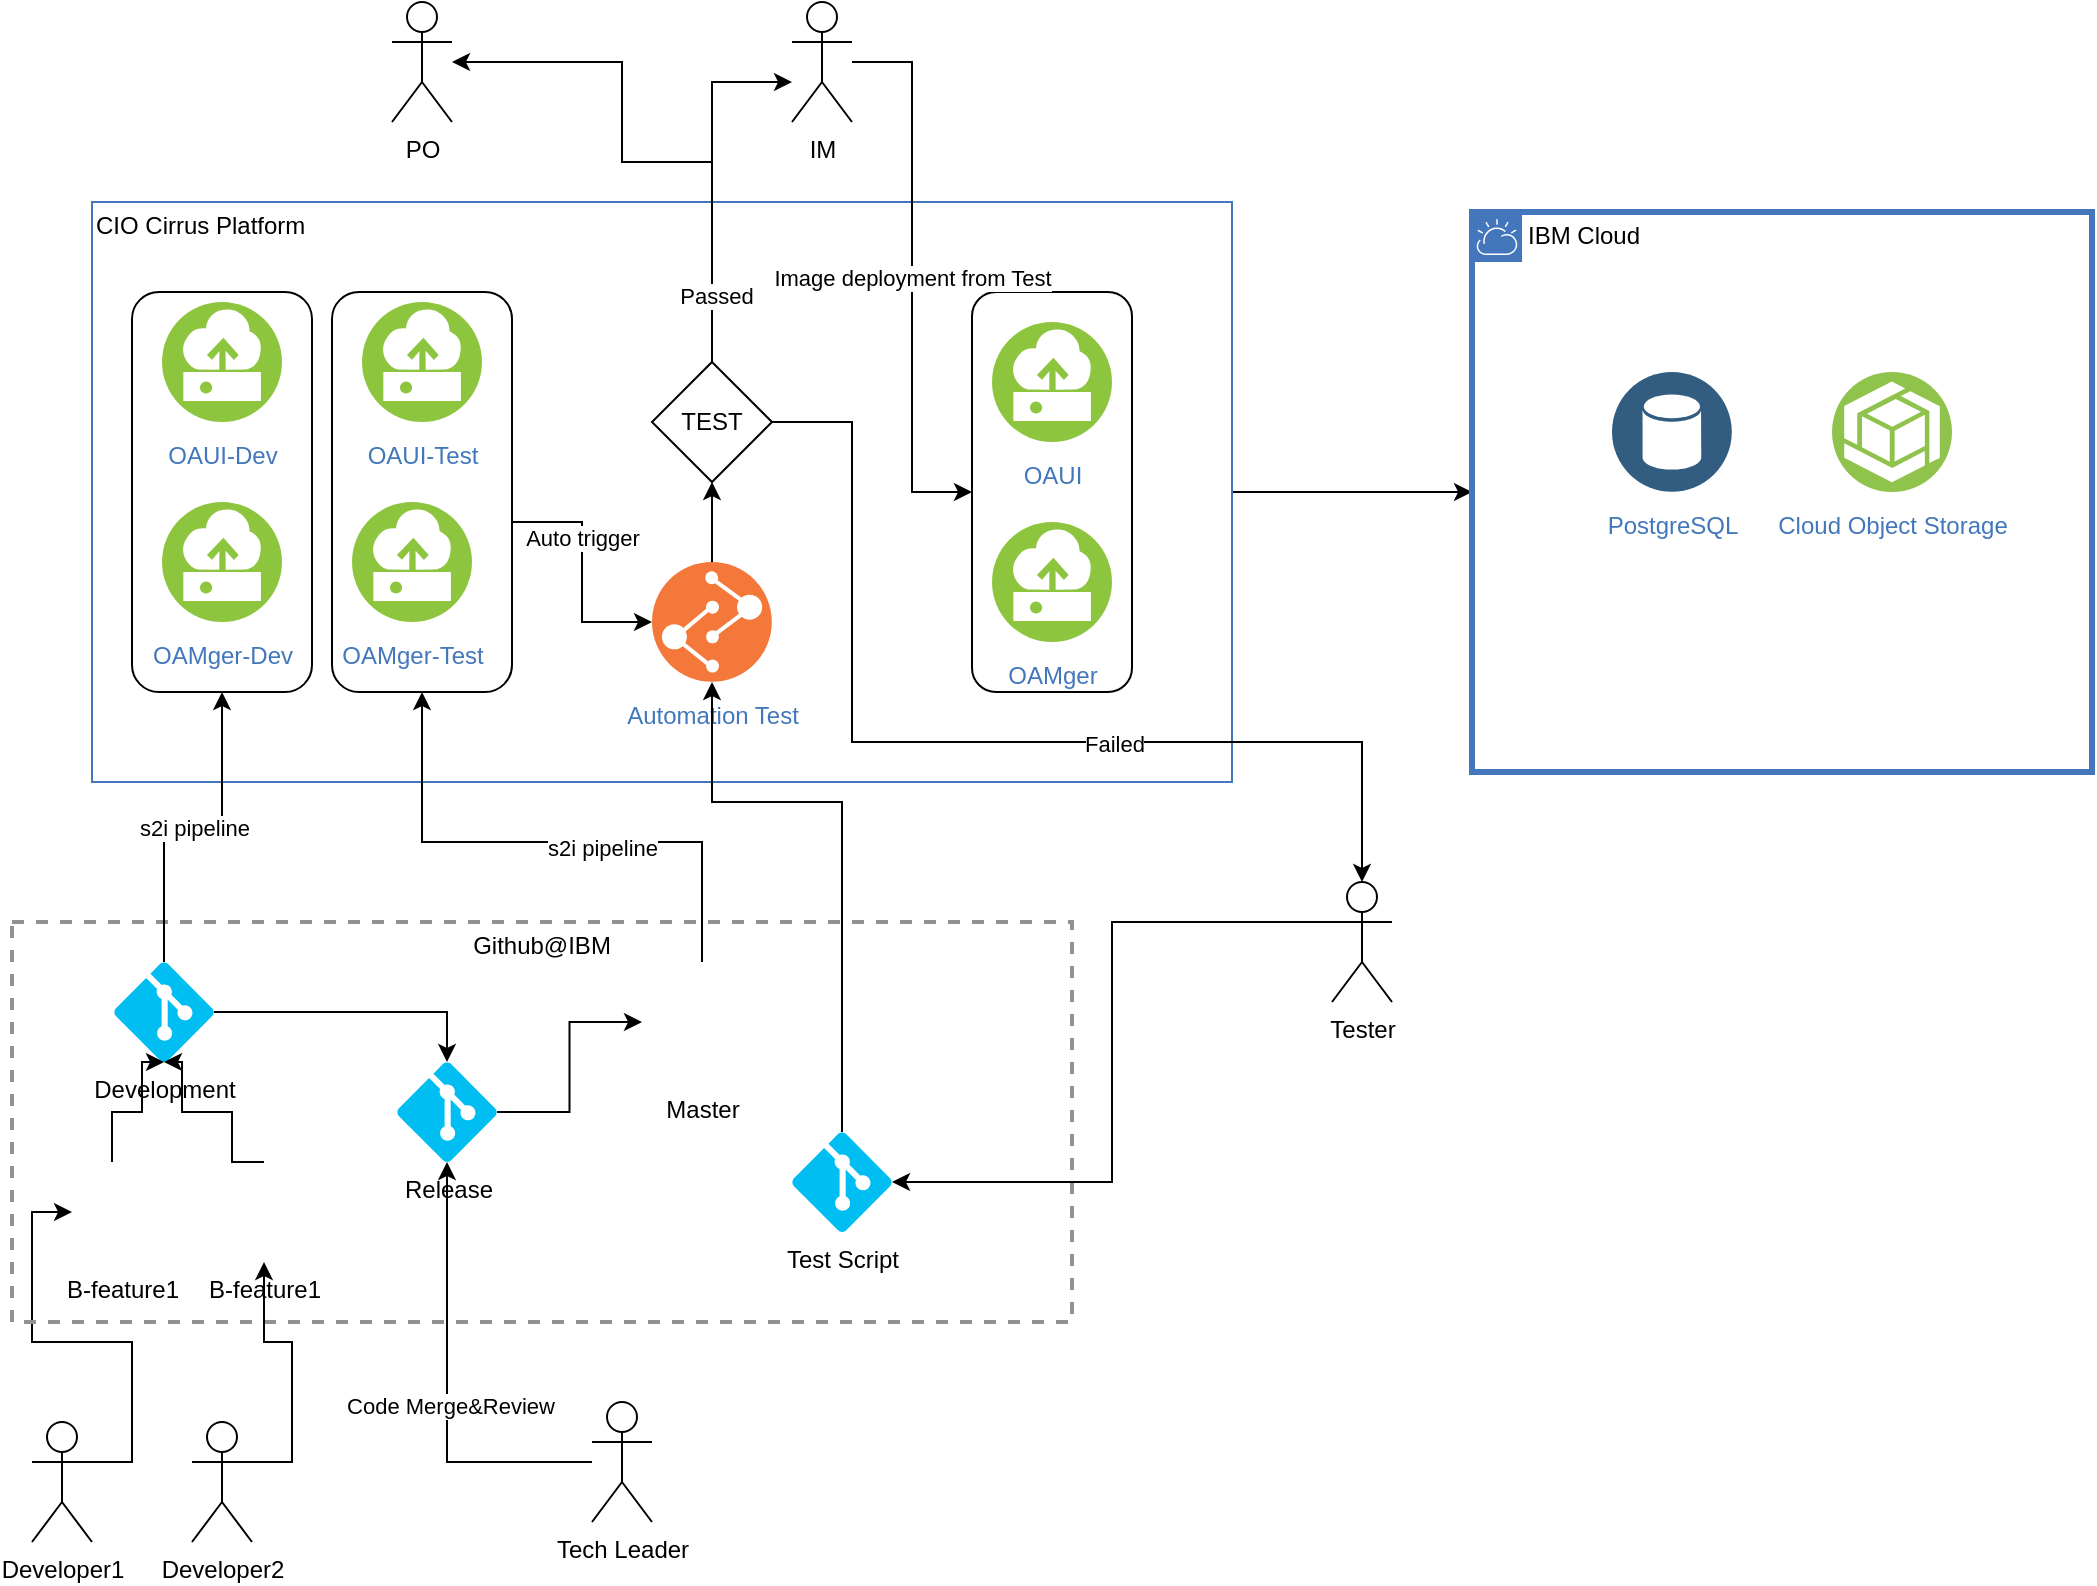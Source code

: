 <mxfile version="14.1.9" type="github">
  <diagram id="lAhwio3GkK_GUmbuqZyD" name="DevOpsOperational ">
    <mxGraphModel dx="1186" dy="1647" grid="1" gridSize="10" guides="1" tooltips="1" connect="1" arrows="1" fold="1" page="1" pageScale="1" pageWidth="850" pageHeight="1100" math="0" shadow="0">
      <root>
        <mxCell id="B3dLvujgC0S1AtSiqt7I-0" />
        <mxCell id="B3dLvujgC0S1AtSiqt7I-1" parent="B3dLvujgC0S1AtSiqt7I-0" />
        <mxCell id="aTg5BuVHJrMheaPNKzdb-43" style="edgeStyle=orthogonalEdgeStyle;rounded=0;orthogonalLoop=1;jettySize=auto;html=1;exitX=1;exitY=0.5;exitDx=0;exitDy=0;" edge="1" parent="B3dLvujgC0S1AtSiqt7I-1" source="aTg5BuVHJrMheaPNKzdb-2" target="aTg5BuVHJrMheaPNKzdb-1">
          <mxGeometry relative="1" as="geometry" />
        </mxCell>
        <mxCell id="aTg5BuVHJrMheaPNKzdb-2" value="&lt;div align=&quot;left&quot;&gt;CIO Cirrus Platform&lt;/div&gt;" style="fontStyle=0;verticalAlign=top;align=left;spacingTop=-2;fillColor=none;rounded=0;whiteSpace=wrap;html=1;strokeColor=#4376BB;strokeWidth=1;dashed=0;container=1;collapsible=0;expand=0;recursiveResize=0;" vertex="1" parent="B3dLvujgC0S1AtSiqt7I-1">
          <mxGeometry x="110" y="60" width="570" height="290" as="geometry" />
        </mxCell>
        <mxCell id="aTg5BuVHJrMheaPNKzdb-27" value="" style="rounded=1;whiteSpace=wrap;html=1;fillColor=#FFFFFF;" vertex="1" parent="aTg5BuVHJrMheaPNKzdb-2">
          <mxGeometry x="440" y="45" width="80" height="200" as="geometry" />
        </mxCell>
        <mxCell id="aTg5BuVHJrMheaPNKzdb-46" value="Auto trigger" style="edgeStyle=orthogonalEdgeStyle;rounded=0;orthogonalLoop=1;jettySize=auto;html=1;exitX=1;exitY=0.75;exitDx=0;exitDy=0;entryX=0;entryY=0.5;entryDx=0;entryDy=0;" edge="1" parent="aTg5BuVHJrMheaPNKzdb-2" source="aTg5BuVHJrMheaPNKzdb-26" target="aTg5BuVHJrMheaPNKzdb-45">
          <mxGeometry relative="1" as="geometry">
            <Array as="points">
              <mxPoint x="210" y="160" />
              <mxPoint x="245" y="160" />
              <mxPoint x="245" y="210" />
            </Array>
          </mxGeometry>
        </mxCell>
        <mxCell id="aTg5BuVHJrMheaPNKzdb-26" value="" style="rounded=1;whiteSpace=wrap;html=1;fillColor=#FFFFFF;shadow=0;" vertex="1" parent="aTg5BuVHJrMheaPNKzdb-2">
          <mxGeometry x="120" y="45" width="90" height="200" as="geometry" />
        </mxCell>
        <mxCell id="aTg5BuVHJrMheaPNKzdb-25" value="" style="rounded=1;whiteSpace=wrap;html=1;fillColor=#FFFFFF;" vertex="1" parent="aTg5BuVHJrMheaPNKzdb-2">
          <mxGeometry x="20" y="45" width="90" height="200" as="geometry" />
        </mxCell>
        <mxCell id="aTg5BuVHJrMheaPNKzdb-3" value="OAUI-Dev" style="aspect=fixed;perimeter=ellipsePerimeter;html=1;align=center;shadow=0;dashed=0;fontColor=#4277BB;labelBackgroundColor=#ffffff;fontSize=12;spacingTop=3;image;image=img/lib/ibm/vpc/Instance.svg;" vertex="1" parent="aTg5BuVHJrMheaPNKzdb-2">
          <mxGeometry x="35" y="50" width="60" height="60" as="geometry" />
        </mxCell>
        <mxCell id="aTg5BuVHJrMheaPNKzdb-6" value="OAMger-Dev" style="aspect=fixed;perimeter=ellipsePerimeter;html=1;align=center;shadow=0;dashed=0;fontColor=#4277BB;labelBackgroundColor=#ffffff;fontSize=12;spacingTop=3;image;image=img/lib/ibm/vpc/Instance.svg;" vertex="1" parent="aTg5BuVHJrMheaPNKzdb-2">
          <mxGeometry x="35" y="150" width="60" height="60" as="geometry" />
        </mxCell>
        <mxCell id="aTg5BuVHJrMheaPNKzdb-12" value="OAUI-Test" style="aspect=fixed;perimeter=ellipsePerimeter;html=1;align=center;shadow=0;dashed=0;fontColor=#4277BB;labelBackgroundColor=#ffffff;fontSize=12;spacingTop=3;image;image=img/lib/ibm/vpc/Instance.svg;" vertex="1" parent="aTg5BuVHJrMheaPNKzdb-2">
          <mxGeometry x="135" y="50" width="60" height="60" as="geometry" />
        </mxCell>
        <mxCell id="aTg5BuVHJrMheaPNKzdb-13" value="OAMger-Test" style="aspect=fixed;perimeter=ellipsePerimeter;html=1;align=center;shadow=0;dashed=0;fontColor=#4277BB;labelBackgroundColor=#ffffff;fontSize=12;spacingTop=3;image;image=img/lib/ibm/vpc/Instance.svg;" vertex="1" parent="aTg5BuVHJrMheaPNKzdb-2">
          <mxGeometry x="130" y="150" width="60" height="60" as="geometry" />
        </mxCell>
        <mxCell id="aTg5BuVHJrMheaPNKzdb-14" value="OAUI" style="aspect=fixed;perimeter=ellipsePerimeter;html=1;align=center;shadow=0;dashed=0;fontColor=#4277BB;labelBackgroundColor=#ffffff;fontSize=12;spacingTop=3;image;image=img/lib/ibm/vpc/Instance.svg;" vertex="1" parent="aTg5BuVHJrMheaPNKzdb-2">
          <mxGeometry x="450" y="60" width="60" height="60" as="geometry" />
        </mxCell>
        <mxCell id="aTg5BuVHJrMheaPNKzdb-15" value="OAMger" style="aspect=fixed;perimeter=ellipsePerimeter;html=1;align=center;shadow=0;dashed=0;fontColor=#4277BB;labelBackgroundColor=#ffffff;fontSize=12;spacingTop=3;image;image=img/lib/ibm/vpc/Instance.svg;" vertex="1" parent="aTg5BuVHJrMheaPNKzdb-2">
          <mxGeometry x="450" y="160" width="60" height="60" as="geometry" />
        </mxCell>
        <mxCell id="aTg5BuVHJrMheaPNKzdb-56" style="edgeStyle=orthogonalEdgeStyle;rounded=0;orthogonalLoop=1;jettySize=auto;html=1;exitX=0.5;exitY=0;exitDx=0;exitDy=0;entryX=0.5;entryY=1;entryDx=0;entryDy=0;" edge="1" parent="aTg5BuVHJrMheaPNKzdb-2" source="aTg5BuVHJrMheaPNKzdb-45" target="aTg5BuVHJrMheaPNKzdb-55">
          <mxGeometry relative="1" as="geometry" />
        </mxCell>
        <mxCell id="aTg5BuVHJrMheaPNKzdb-45" value="Automation Test" style="aspect=fixed;perimeter=ellipsePerimeter;html=1;align=center;shadow=0;dashed=0;fontColor=#4277BB;labelBackgroundColor=#ffffff;fontSize=12;spacingTop=3;image;image=img/lib/ibm/devops/build_test.svg;fillColor=#FFFFFF;" vertex="1" parent="aTg5BuVHJrMheaPNKzdb-2">
          <mxGeometry x="280" y="180" width="60" height="60" as="geometry" />
        </mxCell>
        <mxCell id="aTg5BuVHJrMheaPNKzdb-55" value="TEST" style="rhombus;whiteSpace=wrap;html=1;shadow=0;fillColor=#FFFFFF;" vertex="1" parent="aTg5BuVHJrMheaPNKzdb-2">
          <mxGeometry x="280" y="80" width="60" height="60" as="geometry" />
        </mxCell>
        <mxCell id="aTg5BuVHJrMheaPNKzdb-1" value="IBM Cloud" style="shape=mxgraph.ibm.box;prType=cloud;fontStyle=0;verticalAlign=top;align=left;spacingLeft=32;spacingTop=4;fillColor=none;rounded=0;whiteSpace=wrap;html=1;strokeColor=#4376BB;strokeWidth=3;dashed=0;container=1;spacing=-4;collapsible=0;expand=0;recursiveResize=0;" vertex="1" parent="B3dLvujgC0S1AtSiqt7I-1">
          <mxGeometry x="800" y="65" width="310" height="280" as="geometry" />
        </mxCell>
        <mxCell id="aTg5BuVHJrMheaPNKzdb-4" value="PostgreSQL" style="aspect=fixed;perimeter=ellipsePerimeter;html=1;align=center;shadow=0;dashed=0;fontColor=#4277BB;labelBackgroundColor=#ffffff;fontSize=12;spacingTop=3;image;image=img/lib/ibm/data/data_services.svg;" vertex="1" parent="aTg5BuVHJrMheaPNKzdb-1">
          <mxGeometry x="70" y="80" width="60" height="60" as="geometry" />
        </mxCell>
        <mxCell id="aTg5BuVHJrMheaPNKzdb-5" value="Cloud Object Storage " style="aspect=fixed;perimeter=ellipsePerimeter;html=1;align=center;shadow=0;dashed=0;fontColor=#4277BB;labelBackgroundColor=#ffffff;fontSize=12;spacingTop=3;image;image=img/lib/ibm/vpc/ObjectStorage.svg;" vertex="1" parent="aTg5BuVHJrMheaPNKzdb-1">
          <mxGeometry x="180" y="80" width="60" height="60" as="geometry" />
        </mxCell>
        <mxCell id="aTg5BuVHJrMheaPNKzdb-41" style="edgeStyle=orthogonalEdgeStyle;rounded=0;orthogonalLoop=1;jettySize=auto;html=1;exitX=1;exitY=0.333;exitDx=0;exitDy=0;exitPerimeter=0;entryX=0;entryY=0.5;entryDx=0;entryDy=0;" edge="1" parent="B3dLvujgC0S1AtSiqt7I-1" source="aTg5BuVHJrMheaPNKzdb-0" target="aTg5BuVHJrMheaPNKzdb-20">
          <mxGeometry relative="1" as="geometry" />
        </mxCell>
        <mxCell id="aTg5BuVHJrMheaPNKzdb-0" value="Developer1" style="shape=umlActor;verticalLabelPosition=bottom;verticalAlign=top;html=1;outlineConnect=0;" vertex="1" parent="B3dLvujgC0S1AtSiqt7I-1">
          <mxGeometry x="80" y="670" width="30" height="60" as="geometry" />
        </mxCell>
        <mxCell id="aTg5BuVHJrMheaPNKzdb-9" value="Github@IBM" style="fontStyle=0;verticalAlign=top;align=center;spacingTop=-2;fillColor=none;rounded=0;whiteSpace=wrap;html=1;strokeColor=#919191;strokeWidth=2;dashed=1;container=1;collapsible=0;expand=0;recursiveResize=0;" vertex="1" parent="B3dLvujgC0S1AtSiqt7I-1">
          <mxGeometry x="70" y="420" width="530" height="200" as="geometry" />
        </mxCell>
        <mxCell id="aTg5BuVHJrMheaPNKzdb-29" style="edgeStyle=orthogonalEdgeStyle;rounded=0;orthogonalLoop=1;jettySize=auto;html=1;exitX=1;exitY=0.5;exitDx=0;exitDy=0;exitPerimeter=0;entryX=0.5;entryY=0;entryDx=0;entryDy=0;entryPerimeter=0;" edge="1" parent="aTg5BuVHJrMheaPNKzdb-9" source="aTg5BuVHJrMheaPNKzdb-16" target="aTg5BuVHJrMheaPNKzdb-18">
          <mxGeometry relative="1" as="geometry" />
        </mxCell>
        <mxCell id="aTg5BuVHJrMheaPNKzdb-16" value="Development" style="verticalLabelPosition=bottom;html=1;verticalAlign=top;align=center;strokeColor=none;fillColor=#00BEF2;shape=mxgraph.azure.git_repository;" vertex="1" parent="aTg5BuVHJrMheaPNKzdb-9">
          <mxGeometry x="51" y="20" width="50" height="50" as="geometry" />
        </mxCell>
        <mxCell id="aTg5BuVHJrMheaPNKzdb-34" style="edgeStyle=orthogonalEdgeStyle;rounded=0;orthogonalLoop=1;jettySize=auto;html=1;exitX=1;exitY=0.5;exitDx=0;exitDy=0;exitPerimeter=0;entryX=0;entryY=0.5;entryDx=0;entryDy=0;" edge="1" parent="aTg5BuVHJrMheaPNKzdb-9" source="aTg5BuVHJrMheaPNKzdb-18" target="aTg5BuVHJrMheaPNKzdb-33">
          <mxGeometry relative="1" as="geometry" />
        </mxCell>
        <mxCell id="aTg5BuVHJrMheaPNKzdb-18" value="Release" style="verticalLabelPosition=bottom;html=1;verticalAlign=top;align=center;strokeColor=none;fillColor=#00BEF2;shape=mxgraph.azure.git_repository;" vertex="1" parent="aTg5BuVHJrMheaPNKzdb-9">
          <mxGeometry x="192.5" y="70" width="50" height="50" as="geometry" />
        </mxCell>
        <mxCell id="aTg5BuVHJrMheaPNKzdb-23" value="" style="edgeStyle=orthogonalEdgeStyle;rounded=0;orthogonalLoop=1;jettySize=auto;html=1;entryX=0.5;entryY=1;entryDx=0;entryDy=0;entryPerimeter=0;" edge="1" parent="aTg5BuVHJrMheaPNKzdb-9" source="aTg5BuVHJrMheaPNKzdb-20" target="aTg5BuVHJrMheaPNKzdb-16">
          <mxGeometry relative="1" as="geometry">
            <mxPoint x="50" y="45" as="targetPoint" />
            <Array as="points">
              <mxPoint x="50" y="95" />
              <mxPoint x="65" y="95" />
              <mxPoint x="65" y="70" />
            </Array>
          </mxGeometry>
        </mxCell>
        <mxCell id="aTg5BuVHJrMheaPNKzdb-20" value="B-feature1" style="shape=image;html=1;verticalAlign=top;verticalLabelPosition=bottom;labelBackgroundColor=#ffffff;imageAspect=0;aspect=fixed;image=https://cdn0.iconfinder.com/data/icons/social-media-2104/24/social_media_social_media_logo_git-128.png" vertex="1" parent="aTg5BuVHJrMheaPNKzdb-9">
          <mxGeometry x="30" y="120" width="50" height="50" as="geometry" />
        </mxCell>
        <mxCell id="aTg5BuVHJrMheaPNKzdb-24" style="edgeStyle=orthogonalEdgeStyle;rounded=0;orthogonalLoop=1;jettySize=auto;html=1;exitX=0.5;exitY=0;exitDx=0;exitDy=0;entryX=0.5;entryY=1;entryDx=0;entryDy=0;entryPerimeter=0;" edge="1" parent="aTg5BuVHJrMheaPNKzdb-9" source="aTg5BuVHJrMheaPNKzdb-21" target="aTg5BuVHJrMheaPNKzdb-16">
          <mxGeometry relative="1" as="geometry">
            <Array as="points">
              <mxPoint x="110" y="95" />
              <mxPoint x="85" y="95" />
              <mxPoint x="85" y="70" />
            </Array>
          </mxGeometry>
        </mxCell>
        <mxCell id="aTg5BuVHJrMheaPNKzdb-21" value="B-feature1" style="shape=image;html=1;verticalAlign=top;verticalLabelPosition=bottom;labelBackgroundColor=#ffffff;imageAspect=0;aspect=fixed;image=https://cdn0.iconfinder.com/data/icons/social-media-2104/24/social_media_social_media_logo_git-128.png" vertex="1" parent="aTg5BuVHJrMheaPNKzdb-9">
          <mxGeometry x="101" y="120" width="50" height="50" as="geometry" />
        </mxCell>
        <mxCell id="aTg5BuVHJrMheaPNKzdb-33" value="Master" style="shape=image;html=1;verticalAlign=top;verticalLabelPosition=bottom;labelBackgroundColor=#ffffff;imageAspect=0;aspect=fixed;image=https://cdn3.iconfinder.com/data/icons/social-media-2169/24/social_media_social_media_logo_git-128.png;shadow=0;fillColor=#FFFFFF;" vertex="1" parent="aTg5BuVHJrMheaPNKzdb-9">
          <mxGeometry x="315" y="20" width="60" height="60" as="geometry" />
        </mxCell>
        <mxCell id="aTg5BuVHJrMheaPNKzdb-49" value="Test Script" style="verticalLabelPosition=bottom;html=1;verticalAlign=top;align=center;strokeColor=none;fillColor=#00BEF2;shape=mxgraph.azure.git_repository;shadow=0;" vertex="1" parent="aTg5BuVHJrMheaPNKzdb-9">
          <mxGeometry x="390" y="105" width="50" height="50" as="geometry" />
        </mxCell>
        <mxCell id="aTg5BuVHJrMheaPNKzdb-31" value="" style="edgeStyle=orthogonalEdgeStyle;rounded=0;orthogonalLoop=1;jettySize=auto;html=1;" edge="1" parent="B3dLvujgC0S1AtSiqt7I-1" source="aTg5BuVHJrMheaPNKzdb-30" target="aTg5BuVHJrMheaPNKzdb-18">
          <mxGeometry relative="1" as="geometry" />
        </mxCell>
        <mxCell id="aTg5BuVHJrMheaPNKzdb-32" value="Code Merge&amp;amp;Review" style="edgeLabel;html=1;align=center;verticalAlign=middle;resizable=0;points=[];" vertex="1" connectable="0" parent="aTg5BuVHJrMheaPNKzdb-31">
          <mxGeometry x="-0.092" relative="1" as="geometry">
            <mxPoint x="1" as="offset" />
          </mxGeometry>
        </mxCell>
        <mxCell id="aTg5BuVHJrMheaPNKzdb-30" value="Tech Leader" style="shape=umlActor;verticalLabelPosition=bottom;verticalAlign=top;html=1;outlineConnect=0;" vertex="1" parent="B3dLvujgC0S1AtSiqt7I-1">
          <mxGeometry x="360" y="660" width="30" height="60" as="geometry" />
        </mxCell>
        <mxCell id="aTg5BuVHJrMheaPNKzdb-35" style="edgeStyle=orthogonalEdgeStyle;rounded=0;orthogonalLoop=1;jettySize=auto;html=1;exitX=0.5;exitY=0;exitDx=0;exitDy=0;entryX=0.5;entryY=1;entryDx=0;entryDy=0;" edge="1" parent="B3dLvujgC0S1AtSiqt7I-1" source="aTg5BuVHJrMheaPNKzdb-33" target="aTg5BuVHJrMheaPNKzdb-26">
          <mxGeometry relative="1" as="geometry">
            <Array as="points">
              <mxPoint x="415" y="380" />
              <mxPoint x="275" y="380" />
            </Array>
          </mxGeometry>
        </mxCell>
        <mxCell id="aTg5BuVHJrMheaPNKzdb-36" value="s2i pipeline" style="edgeLabel;html=1;align=center;verticalAlign=middle;resizable=0;points=[];" vertex="1" connectable="0" parent="aTg5BuVHJrMheaPNKzdb-35">
          <mxGeometry x="-0.2" y="3" relative="1" as="geometry">
            <mxPoint as="offset" />
          </mxGeometry>
        </mxCell>
        <mxCell id="aTg5BuVHJrMheaPNKzdb-37" value="s2i pipeline" style="edgeStyle=orthogonalEdgeStyle;rounded=0;orthogonalLoop=1;jettySize=auto;html=1;exitX=0.5;exitY=0;exitDx=0;exitDy=0;exitPerimeter=0;entryX=0.5;entryY=1;entryDx=0;entryDy=0;" edge="1" parent="B3dLvujgC0S1AtSiqt7I-1" source="aTg5BuVHJrMheaPNKzdb-16" target="aTg5BuVHJrMheaPNKzdb-25">
          <mxGeometry relative="1" as="geometry" />
        </mxCell>
        <mxCell id="aTg5BuVHJrMheaPNKzdb-42" style="edgeStyle=orthogonalEdgeStyle;rounded=0;orthogonalLoop=1;jettySize=auto;html=1;exitX=1;exitY=0.333;exitDx=0;exitDy=0;exitPerimeter=0;" edge="1" parent="B3dLvujgC0S1AtSiqt7I-1" source="aTg5BuVHJrMheaPNKzdb-39" target="aTg5BuVHJrMheaPNKzdb-21">
          <mxGeometry relative="1" as="geometry" />
        </mxCell>
        <mxCell id="aTg5BuVHJrMheaPNKzdb-39" value="Developer2" style="shape=umlActor;verticalLabelPosition=bottom;verticalAlign=top;html=1;outlineConnect=0;" vertex="1" parent="B3dLvujgC0S1AtSiqt7I-1">
          <mxGeometry x="160" y="670" width="30" height="60" as="geometry" />
        </mxCell>
        <mxCell id="aTg5BuVHJrMheaPNKzdb-51" style="edgeStyle=orthogonalEdgeStyle;rounded=0;orthogonalLoop=1;jettySize=auto;html=1;exitX=0;exitY=0.333;exitDx=0;exitDy=0;exitPerimeter=0;entryX=1;entryY=0.5;entryDx=0;entryDy=0;entryPerimeter=0;" edge="1" parent="B3dLvujgC0S1AtSiqt7I-1" source="aTg5BuVHJrMheaPNKzdb-47" target="aTg5BuVHJrMheaPNKzdb-49">
          <mxGeometry relative="1" as="geometry" />
        </mxCell>
        <mxCell id="aTg5BuVHJrMheaPNKzdb-47" value="Tester" style="shape=umlActor;verticalLabelPosition=bottom;verticalAlign=top;html=1;outlineConnect=0;" vertex="1" parent="B3dLvujgC0S1AtSiqt7I-1">
          <mxGeometry x="730" y="400" width="30" height="60" as="geometry" />
        </mxCell>
        <mxCell id="aTg5BuVHJrMheaPNKzdb-52" style="edgeStyle=orthogonalEdgeStyle;rounded=0;orthogonalLoop=1;jettySize=auto;html=1;exitX=0.5;exitY=0;exitDx=0;exitDy=0;exitPerimeter=0;entryX=0.5;entryY=1;entryDx=0;entryDy=0;" edge="1" parent="B3dLvujgC0S1AtSiqt7I-1" source="aTg5BuVHJrMheaPNKzdb-49" target="aTg5BuVHJrMheaPNKzdb-45">
          <mxGeometry relative="1" as="geometry">
            <Array as="points">
              <mxPoint x="485" y="360" />
              <mxPoint x="420" y="360" />
            </Array>
          </mxGeometry>
        </mxCell>
        <mxCell id="aTg5BuVHJrMheaPNKzdb-53" value="IM" style="shape=umlActor;verticalLabelPosition=bottom;verticalAlign=top;html=1;outlineConnect=0;" vertex="1" parent="B3dLvujgC0S1AtSiqt7I-1">
          <mxGeometry x="460" y="-40" width="30" height="60" as="geometry" />
        </mxCell>
        <mxCell id="aTg5BuVHJrMheaPNKzdb-54" value="PO" style="shape=umlActor;verticalLabelPosition=bottom;verticalAlign=top;html=1;outlineConnect=0;" vertex="1" parent="B3dLvujgC0S1AtSiqt7I-1">
          <mxGeometry x="260" y="-40" width="30" height="60" as="geometry" />
        </mxCell>
        <mxCell id="aTg5BuVHJrMheaPNKzdb-38" value="Image deployment from Test" style="edgeStyle=orthogonalEdgeStyle;rounded=0;orthogonalLoop=1;jettySize=auto;html=1;entryX=0;entryY=0.5;entryDx=0;entryDy=0;" edge="1" parent="B3dLvujgC0S1AtSiqt7I-1" source="aTg5BuVHJrMheaPNKzdb-53" target="aTg5BuVHJrMheaPNKzdb-27">
          <mxGeometry relative="1" as="geometry" />
        </mxCell>
        <mxCell id="aTg5BuVHJrMheaPNKzdb-57" style="edgeStyle=orthogonalEdgeStyle;rounded=0;orthogonalLoop=1;jettySize=auto;html=1;exitX=1;exitY=0.5;exitDx=0;exitDy=0;entryX=0.5;entryY=0;entryDx=0;entryDy=0;entryPerimeter=0;" edge="1" parent="B3dLvujgC0S1AtSiqt7I-1" source="aTg5BuVHJrMheaPNKzdb-55" target="aTg5BuVHJrMheaPNKzdb-47">
          <mxGeometry relative="1" as="geometry">
            <Array as="points">
              <mxPoint x="490" y="170" />
              <mxPoint x="490" y="330" />
              <mxPoint x="745" y="330" />
            </Array>
          </mxGeometry>
        </mxCell>
        <mxCell id="aTg5BuVHJrMheaPNKzdb-58" value="Failed" style="edgeLabel;html=1;align=center;verticalAlign=middle;resizable=0;points=[];" vertex="1" connectable="0" parent="aTg5BuVHJrMheaPNKzdb-57">
          <mxGeometry x="0.261" y="-1" relative="1" as="geometry">
            <mxPoint as="offset" />
          </mxGeometry>
        </mxCell>
        <mxCell id="aTg5BuVHJrMheaPNKzdb-59" style="edgeStyle=orthogonalEdgeStyle;rounded=0;orthogonalLoop=1;jettySize=auto;html=1;exitX=0.5;exitY=0;exitDx=0;exitDy=0;" edge="1" parent="B3dLvujgC0S1AtSiqt7I-1" source="aTg5BuVHJrMheaPNKzdb-55" target="aTg5BuVHJrMheaPNKzdb-53">
          <mxGeometry relative="1" as="geometry">
            <Array as="points">
              <mxPoint x="420" />
            </Array>
          </mxGeometry>
        </mxCell>
        <mxCell id="aTg5BuVHJrMheaPNKzdb-60" style="edgeStyle=orthogonalEdgeStyle;rounded=0;orthogonalLoop=1;jettySize=auto;html=1;exitX=0.5;exitY=0;exitDx=0;exitDy=0;" edge="1" parent="B3dLvujgC0S1AtSiqt7I-1" source="aTg5BuVHJrMheaPNKzdb-55" target="aTg5BuVHJrMheaPNKzdb-54">
          <mxGeometry relative="1" as="geometry">
            <Array as="points">
              <mxPoint x="420" y="40" />
              <mxPoint x="375" y="40" />
              <mxPoint x="375" y="-10" />
            </Array>
          </mxGeometry>
        </mxCell>
        <mxCell id="aTg5BuVHJrMheaPNKzdb-62" value="Passed" style="edgeLabel;html=1;align=center;verticalAlign=middle;resizable=0;points=[];" vertex="1" connectable="0" parent="aTg5BuVHJrMheaPNKzdb-60">
          <mxGeometry x="-0.764" y="-2" relative="1" as="geometry">
            <mxPoint as="offset" />
          </mxGeometry>
        </mxCell>
      </root>
    </mxGraphModel>
  </diagram>
</mxfile>
